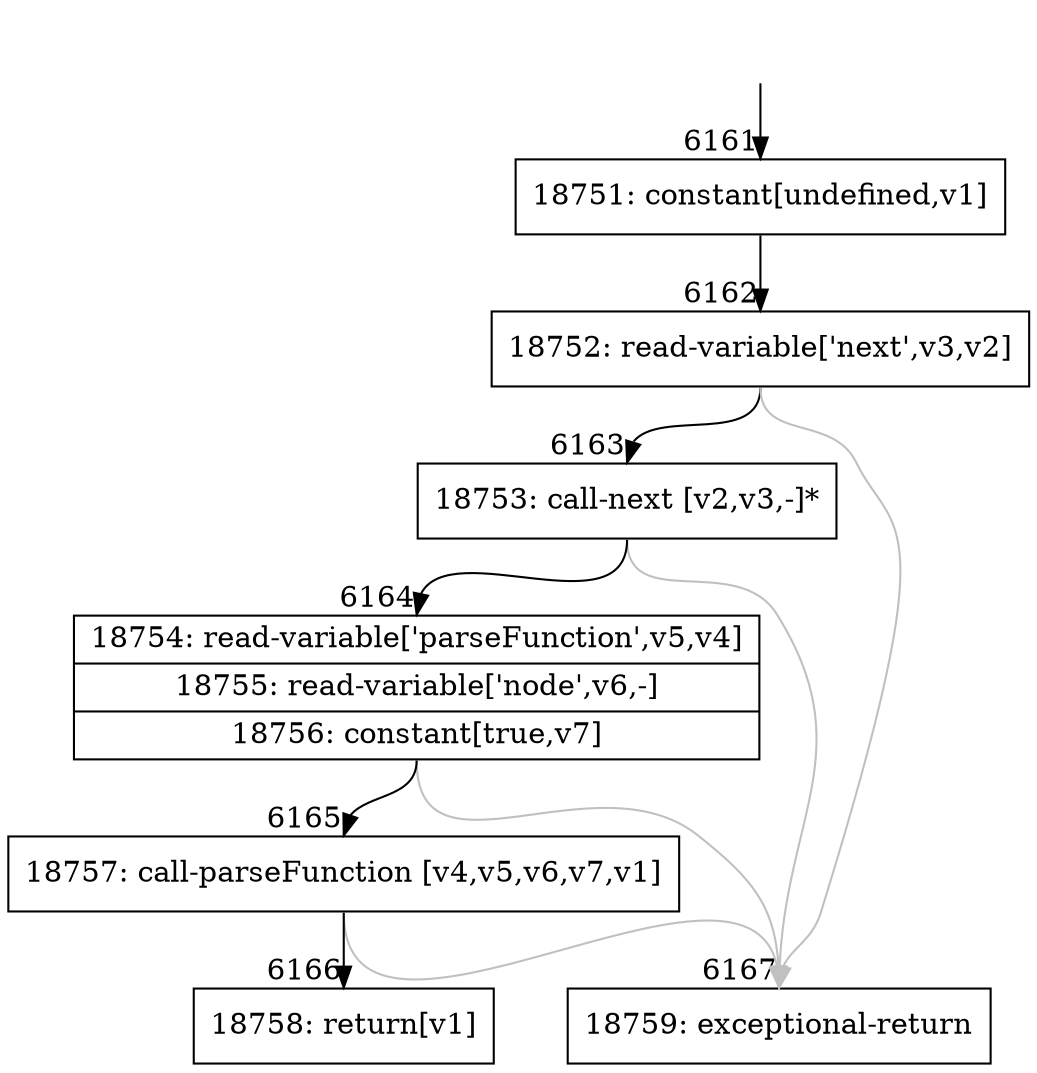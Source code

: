 digraph {
rankdir="TD"
BB_entry353[shape=none,label=""];
BB_entry353 -> BB6161 [tailport=s, headport=n, headlabel="    6161"]
BB6161 [shape=record label="{18751: constant[undefined,v1]}" ] 
BB6161 -> BB6162 [tailport=s, headport=n, headlabel="      6162"]
BB6162 [shape=record label="{18752: read-variable['next',v3,v2]}" ] 
BB6162 -> BB6163 [tailport=s, headport=n, headlabel="      6163"]
BB6162 -> BB6167 [tailport=s, headport=n, color=gray, headlabel="      6167"]
BB6163 [shape=record label="{18753: call-next [v2,v3,-]*}" ] 
BB6163 -> BB6164 [tailport=s, headport=n, headlabel="      6164"]
BB6163 -> BB6167 [tailport=s, headport=n, color=gray]
BB6164 [shape=record label="{18754: read-variable['parseFunction',v5,v4]|18755: read-variable['node',v6,-]|18756: constant[true,v7]}" ] 
BB6164 -> BB6165 [tailport=s, headport=n, headlabel="      6165"]
BB6164 -> BB6167 [tailport=s, headport=n, color=gray]
BB6165 [shape=record label="{18757: call-parseFunction [v4,v5,v6,v7,v1]}" ] 
BB6165 -> BB6166 [tailport=s, headport=n, headlabel="      6166"]
BB6165 -> BB6167 [tailport=s, headport=n, color=gray]
BB6166 [shape=record label="{18758: return[v1]}" ] 
BB6167 [shape=record label="{18759: exceptional-return}" ] 
//#$~ 6136
}
